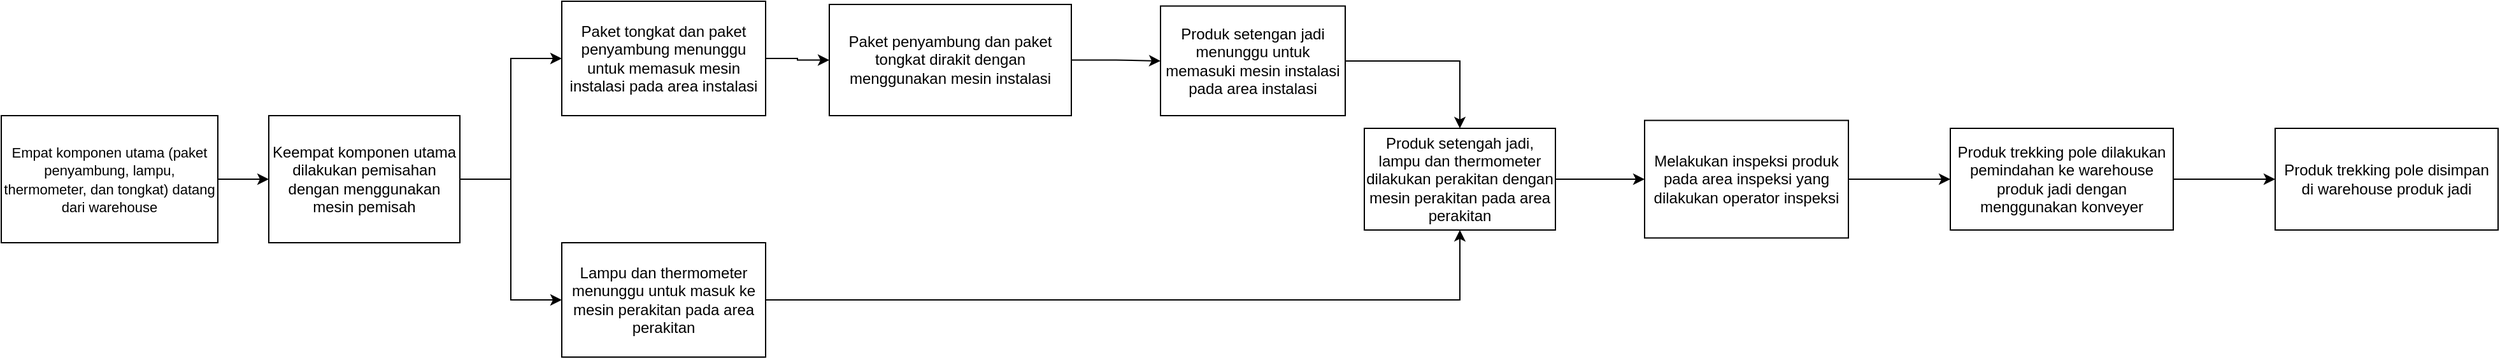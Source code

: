 <mxfile version="20.5.1" type="device"><diagram id="vUiA9hHz3Acpozp740Ly" name="Page-1"><mxGraphModel dx="1422" dy="778" grid="1" gridSize="10" guides="1" tooltips="1" connect="1" arrows="1" fold="1" page="1" pageScale="1" pageWidth="4681" pageHeight="3300" math="0" shadow="0"><root><mxCell id="0"/><mxCell id="1" parent="0"/><mxCell id="8HiTqvzCejw0FsY22J9m-3" value="" style="edgeStyle=orthogonalEdgeStyle;rounded=0;orthogonalLoop=1;jettySize=auto;html=1;" edge="1" parent="1" source="8HiTqvzCejw0FsY22J9m-1" target="8HiTqvzCejw0FsY22J9m-2"><mxGeometry relative="1" as="geometry"/></mxCell><mxCell id="8HiTqvzCejw0FsY22J9m-1" value="&lt;font style=&quot;font-size: 11px;&quot;&gt;Empat komponen utama (paket penyambung, lampu, thermometer, dan tongkat) datang dari warehouse&lt;/font&gt;" style="rounded=0;whiteSpace=wrap;html=1;" vertex="1" parent="1"><mxGeometry x="20" y="290" width="170" height="100" as="geometry"/></mxCell><mxCell id="8HiTqvzCejw0FsY22J9m-5" value="" style="edgeStyle=orthogonalEdgeStyle;rounded=0;orthogonalLoop=1;jettySize=auto;html=1;fontSize=11;entryX=0;entryY=0.5;entryDx=0;entryDy=0;" edge="1" parent="1" source="8HiTqvzCejw0FsY22J9m-2" target="8HiTqvzCejw0FsY22J9m-4"><mxGeometry relative="1" as="geometry"/></mxCell><mxCell id="8HiTqvzCejw0FsY22J9m-10" value="" style="edgeStyle=orthogonalEdgeStyle;rounded=0;orthogonalLoop=1;jettySize=auto;html=1;fontSize=11;" edge="1" parent="1" source="8HiTqvzCejw0FsY22J9m-2" target="8HiTqvzCejw0FsY22J9m-9"><mxGeometry relative="1" as="geometry"/></mxCell><mxCell id="8HiTqvzCejw0FsY22J9m-2" value="Keempat komponen utama dilakukan pemisahan dengan menggunakan mesin pemisah" style="rounded=0;whiteSpace=wrap;html=1;" vertex="1" parent="1"><mxGeometry x="230" y="290" width="150" height="100" as="geometry"/></mxCell><mxCell id="8HiTqvzCejw0FsY22J9m-12" value="" style="edgeStyle=orthogonalEdgeStyle;rounded=0;orthogonalLoop=1;jettySize=auto;html=1;fontSize=11;" edge="1" parent="1" source="8HiTqvzCejw0FsY22J9m-4" target="8HiTqvzCejw0FsY22J9m-11"><mxGeometry relative="1" as="geometry"/></mxCell><mxCell id="8HiTqvzCejw0FsY22J9m-4" value="Paket tongkat dan paket penyambung menunggu untuk memasuk mesin instalasi pada area instalasi" style="whiteSpace=wrap;html=1;rounded=0;" vertex="1" parent="1"><mxGeometry x="460" y="200" width="160" height="90" as="geometry"/></mxCell><mxCell id="8HiTqvzCejw0FsY22J9m-17" style="edgeStyle=orthogonalEdgeStyle;rounded=0;orthogonalLoop=1;jettySize=auto;html=1;entryX=0.5;entryY=1;entryDx=0;entryDy=0;fontSize=11;" edge="1" parent="1" source="8HiTqvzCejw0FsY22J9m-9" target="8HiTqvzCejw0FsY22J9m-15"><mxGeometry relative="1" as="geometry"/></mxCell><mxCell id="8HiTqvzCejw0FsY22J9m-9" value="Lampu dan thermometer menunggu untuk masuk ke mesin perakitan pada area perakitan" style="whiteSpace=wrap;html=1;rounded=0;" vertex="1" parent="1"><mxGeometry x="460" y="390" width="160" height="90" as="geometry"/></mxCell><mxCell id="8HiTqvzCejw0FsY22J9m-14" value="" style="edgeStyle=orthogonalEdgeStyle;rounded=0;orthogonalLoop=1;jettySize=auto;html=1;fontSize=11;" edge="1" parent="1" source="8HiTqvzCejw0FsY22J9m-11" target="8HiTqvzCejw0FsY22J9m-13"><mxGeometry relative="1" as="geometry"/></mxCell><mxCell id="8HiTqvzCejw0FsY22J9m-11" value="Paket penyambung dan paket tongkat dirakit dengan menggunakan mesin instalasi" style="whiteSpace=wrap;html=1;rounded=0;" vertex="1" parent="1"><mxGeometry x="670" y="202.5" width="190" height="87.5" as="geometry"/></mxCell><mxCell id="8HiTqvzCejw0FsY22J9m-16" value="" style="edgeStyle=orthogonalEdgeStyle;rounded=0;orthogonalLoop=1;jettySize=auto;html=1;fontSize=11;" edge="1" parent="1" source="8HiTqvzCejw0FsY22J9m-13" target="8HiTqvzCejw0FsY22J9m-15"><mxGeometry relative="1" as="geometry"/></mxCell><mxCell id="8HiTqvzCejw0FsY22J9m-13" value="Produk setengan jadi menunggu untuk memasuki mesin instalasi pada area instalasi" style="whiteSpace=wrap;html=1;rounded=0;" vertex="1" parent="1"><mxGeometry x="930" y="203.75" width="145" height="86.25" as="geometry"/></mxCell><mxCell id="8HiTqvzCejw0FsY22J9m-19" value="" style="edgeStyle=orthogonalEdgeStyle;rounded=0;orthogonalLoop=1;jettySize=auto;html=1;fontSize=11;" edge="1" parent="1" source="8HiTqvzCejw0FsY22J9m-15" target="8HiTqvzCejw0FsY22J9m-18"><mxGeometry relative="1" as="geometry"/></mxCell><mxCell id="8HiTqvzCejw0FsY22J9m-15" value="Produk setengah jadi, lampu dan thermometer dilakukan perakitan dengan mesin perakitan pada area perakitan&lt;br&gt;" style="whiteSpace=wrap;html=1;rounded=0;" vertex="1" parent="1"><mxGeometry x="1090" y="300" width="150" height="80" as="geometry"/></mxCell><mxCell id="8HiTqvzCejw0FsY22J9m-21" value="" style="edgeStyle=orthogonalEdgeStyle;rounded=0;orthogonalLoop=1;jettySize=auto;html=1;fontSize=11;" edge="1" parent="1" source="8HiTqvzCejw0FsY22J9m-18" target="8HiTqvzCejw0FsY22J9m-20"><mxGeometry relative="1" as="geometry"/></mxCell><mxCell id="8HiTqvzCejw0FsY22J9m-18" value="Melakukan inspeksi produk pada area inspeksi yang dilakukan operator inspeksi" style="whiteSpace=wrap;html=1;rounded=0;" vertex="1" parent="1"><mxGeometry x="1310" y="293.75" width="160" height="92.5" as="geometry"/></mxCell><mxCell id="8HiTqvzCejw0FsY22J9m-23" value="" style="edgeStyle=orthogonalEdgeStyle;rounded=0;orthogonalLoop=1;jettySize=auto;html=1;fontSize=11;" edge="1" parent="1" source="8HiTqvzCejw0FsY22J9m-20" target="8HiTqvzCejw0FsY22J9m-22"><mxGeometry relative="1" as="geometry"/></mxCell><mxCell id="8HiTqvzCejw0FsY22J9m-20" value="Produk trekking pole dilakukan pemindahan ke warehouse produk jadi dengan menggunakan konveyer" style="whiteSpace=wrap;html=1;rounded=0;" vertex="1" parent="1"><mxGeometry x="1550" y="300" width="175" height="80" as="geometry"/></mxCell><mxCell id="8HiTqvzCejw0FsY22J9m-22" value="Produk trekking pole disimpan di warehouse produk jadi" style="whiteSpace=wrap;html=1;rounded=0;" vertex="1" parent="1"><mxGeometry x="1805" y="300" width="175" height="80" as="geometry"/></mxCell></root></mxGraphModel></diagram></mxfile>